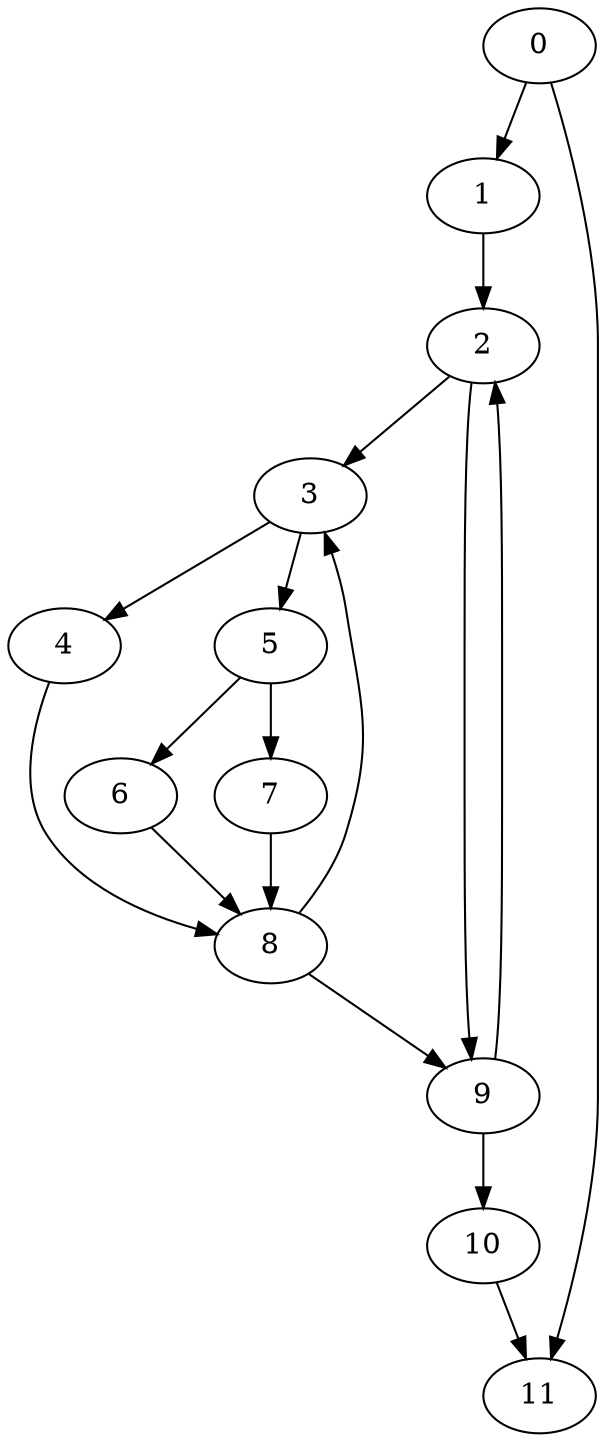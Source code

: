 digraph {
	0
	1
	2
	3
	4
	5
	6
	7
	8
	9
	10
	11
	1 -> 2
	9 -> 2
	2 -> 3
	8 -> 3
	3 -> 4
	3 -> 5
	5 -> 6
	4 -> 8
	6 -> 8
	7 -> 8
	9 -> 10
	0 -> 1
	0 -> 11
	10 -> 11
	5 -> 7
	2 -> 9
	8 -> 9
}

